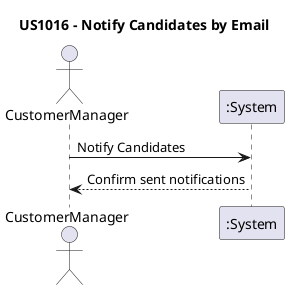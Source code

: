 @startuml SystemSequenceDiagram

title US1016 - Notify Candidates by Email

actor CustomerManager
participant ":System" as S

CustomerManager -> S: Notify Candidates
S --> CustomerManager: Confirm sent notifications
@enduml
